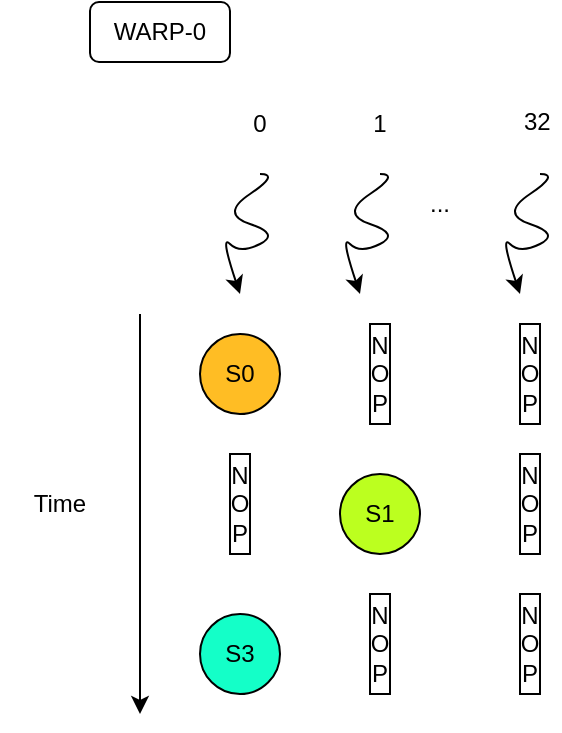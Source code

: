 <mxfile version="24.2.3" type="device">
  <diagram name="Page-1" id="mjZK1fvzyKBitb5LzHdZ">
    <mxGraphModel dx="1154" dy="517" grid="0" gridSize="10" guides="1" tooltips="1" connect="1" arrows="1" fold="1" page="1" pageScale="1" pageWidth="850" pageHeight="1100" math="0" shadow="0">
      <root>
        <mxCell id="0" />
        <mxCell id="1" parent="0" />
        <mxCell id="0vvJPa2mzWQp3PvdwFzy-1" value="" style="curved=1;endArrow=classic;html=1;rounded=0;" edge="1" parent="1">
          <mxGeometry width="50" height="50" relative="1" as="geometry">
            <mxPoint x="200" y="250" as="sourcePoint" />
            <mxPoint x="190" y="310" as="targetPoint" />
            <Array as="points">
              <mxPoint x="210" y="250" />
              <mxPoint x="180" y="270" />
              <mxPoint x="210" y="280" />
              <mxPoint x="190" y="290" />
              <mxPoint x="180" y="280" />
            </Array>
          </mxGeometry>
        </mxCell>
        <mxCell id="0vvJPa2mzWQp3PvdwFzy-2" value="" style="curved=1;endArrow=classic;html=1;rounded=0;" edge="1" parent="1">
          <mxGeometry width="50" height="50" relative="1" as="geometry">
            <mxPoint x="260" y="250" as="sourcePoint" />
            <mxPoint x="250" y="310" as="targetPoint" />
            <Array as="points">
              <mxPoint x="270" y="250" />
              <mxPoint x="240" y="270" />
              <mxPoint x="270" y="280" />
              <mxPoint x="250" y="290" />
              <mxPoint x="240" y="280" />
            </Array>
          </mxGeometry>
        </mxCell>
        <mxCell id="0vvJPa2mzWQp3PvdwFzy-3" value="0" style="text;html=1;align=center;verticalAlign=middle;whiteSpace=wrap;rounded=0;" vertex="1" parent="1">
          <mxGeometry x="190" y="210" width="20" height="30" as="geometry" />
        </mxCell>
        <mxCell id="0vvJPa2mzWQp3PvdwFzy-4" value="1" style="text;html=1;align=center;verticalAlign=middle;whiteSpace=wrap;rounded=0;" vertex="1" parent="1">
          <mxGeometry x="250" y="210" width="20" height="30" as="geometry" />
        </mxCell>
        <mxCell id="0vvJPa2mzWQp3PvdwFzy-5" value="..." style="text;html=1;align=center;verticalAlign=middle;whiteSpace=wrap;rounded=0;" vertex="1" parent="1">
          <mxGeometry x="260" y="250" width="60" height="30" as="geometry" />
        </mxCell>
        <mxCell id="0vvJPa2mzWQp3PvdwFzy-6" value="" style="curved=1;endArrow=classic;html=1;rounded=0;" edge="1" parent="1">
          <mxGeometry width="50" height="50" relative="1" as="geometry">
            <mxPoint x="340" y="250" as="sourcePoint" />
            <mxPoint x="330" y="310" as="targetPoint" />
            <Array as="points">
              <mxPoint x="350" y="250" />
              <mxPoint x="320" y="270" />
              <mxPoint x="350" y="280" />
              <mxPoint x="330" y="290" />
              <mxPoint x="320" y="280" />
            </Array>
          </mxGeometry>
        </mxCell>
        <mxCell id="0vvJPa2mzWQp3PvdwFzy-7" value="32" style="text;whiteSpace=wrap;html=1;" vertex="1" parent="1">
          <mxGeometry x="330" y="210" width="20" height="20" as="geometry" />
        </mxCell>
        <mxCell id="0vvJPa2mzWQp3PvdwFzy-8" value="" style="endArrow=classic;html=1;rounded=0;" edge="1" parent="1">
          <mxGeometry width="50" height="50" relative="1" as="geometry">
            <mxPoint x="140" y="320" as="sourcePoint" />
            <mxPoint x="140" y="520" as="targetPoint" />
          </mxGeometry>
        </mxCell>
        <mxCell id="0vvJPa2mzWQp3PvdwFzy-9" value="Time" style="text;html=1;align=center;verticalAlign=middle;whiteSpace=wrap;rounded=0;" vertex="1" parent="1">
          <mxGeometry x="70" y="400" width="60" height="30" as="geometry" />
        </mxCell>
        <mxCell id="0vvJPa2mzWQp3PvdwFzy-10" value="S0" style="ellipse;whiteSpace=wrap;html=1;aspect=fixed;fillColor=#FFBD24;" vertex="1" parent="1">
          <mxGeometry x="170" y="330" width="40" height="40" as="geometry" />
        </mxCell>
        <mxCell id="0vvJPa2mzWQp3PvdwFzy-11" value="&lt;div&gt;N&lt;/div&gt;&lt;div&gt;O&lt;/div&gt;&lt;div&gt;P&lt;br&gt;&lt;/div&gt;" style="rounded=0;whiteSpace=wrap;html=1;" vertex="1" parent="1">
          <mxGeometry x="255" y="325" width="10" height="50" as="geometry" />
        </mxCell>
        <mxCell id="0vvJPa2mzWQp3PvdwFzy-12" value="&lt;div&gt;N&lt;/div&gt;&lt;div&gt;O&lt;/div&gt;&lt;div&gt;P&lt;br&gt;&lt;/div&gt;" style="rounded=0;whiteSpace=wrap;html=1;" vertex="1" parent="1">
          <mxGeometry x="330" y="325" width="10" height="50" as="geometry" />
        </mxCell>
        <mxCell id="0vvJPa2mzWQp3PvdwFzy-13" value="S1" style="ellipse;whiteSpace=wrap;html=1;aspect=fixed;fillColor=#BCFF1F;" vertex="1" parent="1">
          <mxGeometry x="240" y="400" width="40" height="40" as="geometry" />
        </mxCell>
        <mxCell id="0vvJPa2mzWQp3PvdwFzy-14" value="&lt;div&gt;N&lt;/div&gt;&lt;div&gt;O&lt;/div&gt;&lt;div&gt;P&lt;br&gt;&lt;/div&gt;" style="rounded=0;whiteSpace=wrap;html=1;" vertex="1" parent="1">
          <mxGeometry x="185" y="390" width="10" height="50" as="geometry" />
        </mxCell>
        <mxCell id="0vvJPa2mzWQp3PvdwFzy-15" value="&lt;div&gt;N&lt;/div&gt;&lt;div&gt;O&lt;/div&gt;&lt;div&gt;P&lt;br&gt;&lt;/div&gt;" style="rounded=0;whiteSpace=wrap;html=1;" vertex="1" parent="1">
          <mxGeometry x="330" y="390" width="10" height="50" as="geometry" />
        </mxCell>
        <mxCell id="0vvJPa2mzWQp3PvdwFzy-16" value="S3" style="ellipse;whiteSpace=wrap;html=1;aspect=fixed;fillColor=#14FFC8;" vertex="1" parent="1">
          <mxGeometry x="170" y="470" width="40" height="40" as="geometry" />
        </mxCell>
        <mxCell id="0vvJPa2mzWQp3PvdwFzy-17" value="&lt;div&gt;N&lt;/div&gt;&lt;div&gt;O&lt;/div&gt;&lt;div&gt;P&lt;br&gt;&lt;/div&gt;" style="rounded=0;whiteSpace=wrap;html=1;" vertex="1" parent="1">
          <mxGeometry x="255" y="460" width="10" height="50" as="geometry" />
        </mxCell>
        <mxCell id="0vvJPa2mzWQp3PvdwFzy-18" value="&lt;div&gt;N&lt;/div&gt;&lt;div&gt;O&lt;/div&gt;&lt;div&gt;P&lt;br&gt;&lt;/div&gt;" style="rounded=0;whiteSpace=wrap;html=1;" vertex="1" parent="1">
          <mxGeometry x="330" y="460" width="10" height="50" as="geometry" />
        </mxCell>
        <mxCell id="0vvJPa2mzWQp3PvdwFzy-19" value="WARP-0" style="rounded=1;whiteSpace=wrap;html=1;" vertex="1" parent="1">
          <mxGeometry x="115" y="164" width="70" height="30" as="geometry" />
        </mxCell>
      </root>
    </mxGraphModel>
  </diagram>
</mxfile>
